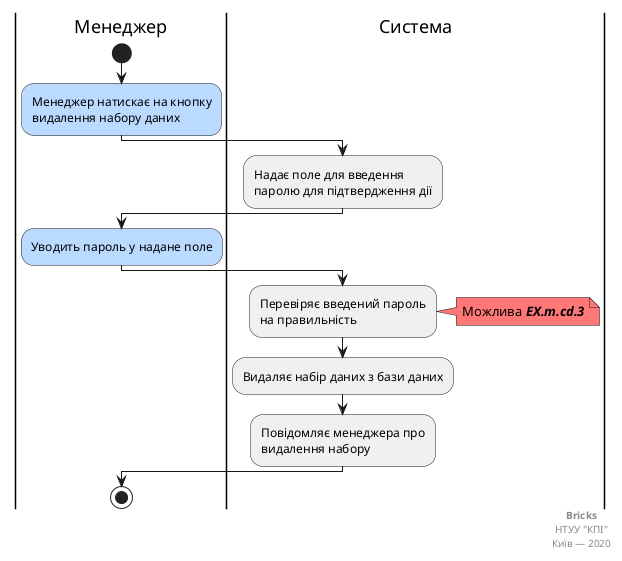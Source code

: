 @startuml

    |Менеджер|

        start;

        #bbdaff:Менеджер натискає на кнопку
        видалення набору даних;

    |Система|

        #f0f0f0:Надає поле для введення
        паролю для підтвердження дії;

    |Менеджер|

        #bbdaff:Уводить пароль у надане поле;

    |Система|

        #f0f0f0:Перевіряє введений пароль
        на правильність;

        note right #f77
            Можлива <b><i>EX.m.cd.3</i></b>
        end note

    |Система|

        #f0f0f0:Видаляє набір даних з бази даних;

        #f0f0f0:Повідомляє менеджера про
        видалення набору;

    |Менеджер|

        stop;

    right footer
        <b>Bricks</b>
        НТУУ "КПІ"
        Київ — 2020
    end footer

@enduml
